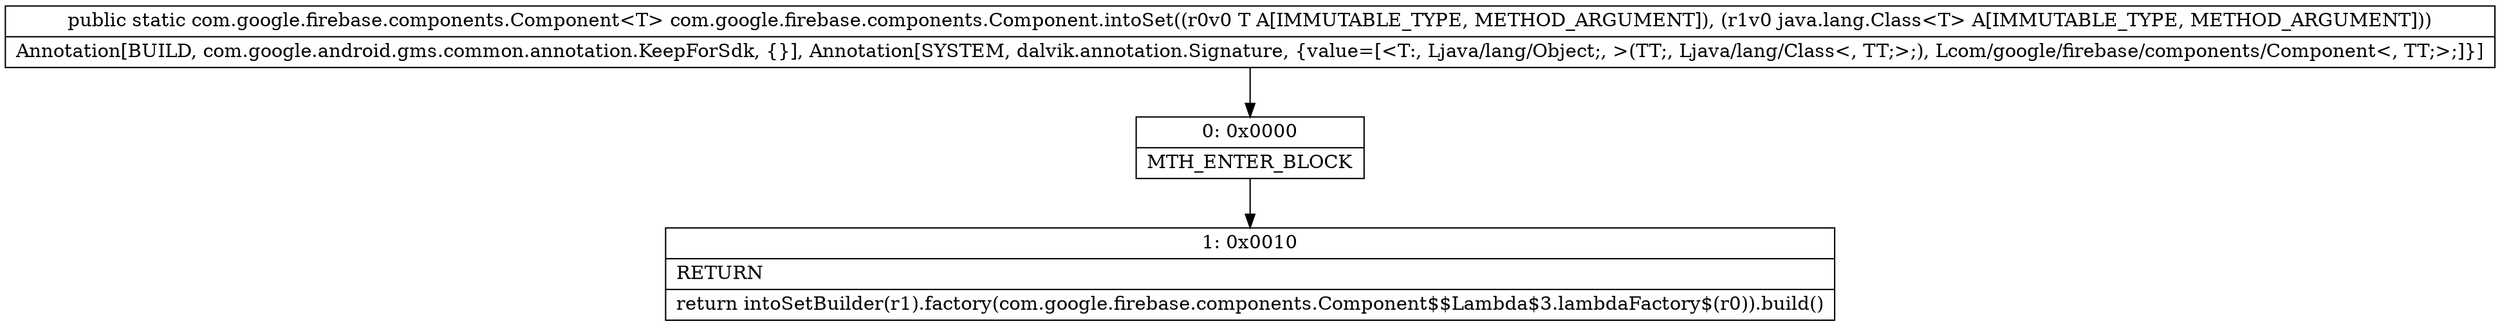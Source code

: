 digraph "CFG forcom.google.firebase.components.Component.intoSet(Ljava\/lang\/Object;Ljava\/lang\/Class;)Lcom\/google\/firebase\/components\/Component;" {
Node_0 [shape=record,label="{0\:\ 0x0000|MTH_ENTER_BLOCK\l}"];
Node_1 [shape=record,label="{1\:\ 0x0010|RETURN\l|return intoSetBuilder(r1).factory(com.google.firebase.components.Component$$Lambda$3.lambdaFactory$(r0)).build()\l}"];
MethodNode[shape=record,label="{public static com.google.firebase.components.Component\<T\> com.google.firebase.components.Component.intoSet((r0v0 T A[IMMUTABLE_TYPE, METHOD_ARGUMENT]), (r1v0 java.lang.Class\<T\> A[IMMUTABLE_TYPE, METHOD_ARGUMENT]))  | Annotation[BUILD, com.google.android.gms.common.annotation.KeepForSdk, \{\}], Annotation[SYSTEM, dalvik.annotation.Signature, \{value=[\<T:, Ljava\/lang\/Object;, \>(TT;, Ljava\/lang\/Class\<, TT;\>;), Lcom\/google\/firebase\/components\/Component\<, TT;\>;]\}]\l}"];
MethodNode -> Node_0;
Node_0 -> Node_1;
}

